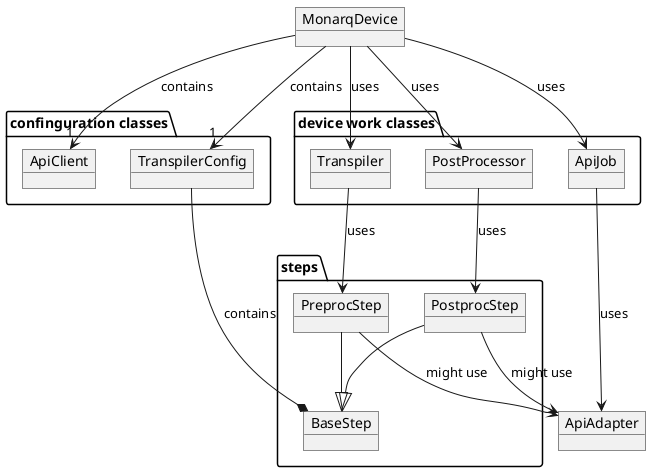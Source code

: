 @startuml monarq.default interaction
object MonarqDevice

package "confinguration classes" {
    object TranspilerConfig
    object ApiClient
}
package "device work classes" {
    object Transpiler
    object PostProcessor
    object ApiJob
}
package "steps" {
    object BaseStep
    object PreprocStep
    object PostprocStep
}
object ApiAdapter

MonarqDevice --> "1" TranspilerConfig : contains
MonarqDevice --> "1" ApiClient : contains
TranspilerConfig --* BaseStep : contains
PreprocStep --|> BaseStep
PostprocStep --|> BaseStep
Transpiler --> PreprocStep : uses
PreprocStep --> ApiAdapter : might use
PostProcessor --> PostprocStep : uses
PostprocStep --> ApiAdapter : might use

    MonarqDevice --> Transpiler : uses
    MonarqDevice --> PostProcessor : uses
    MonarqDevice --> ApiJob : uses
ApiJob --> ApiAdapter : uses
@enduml
